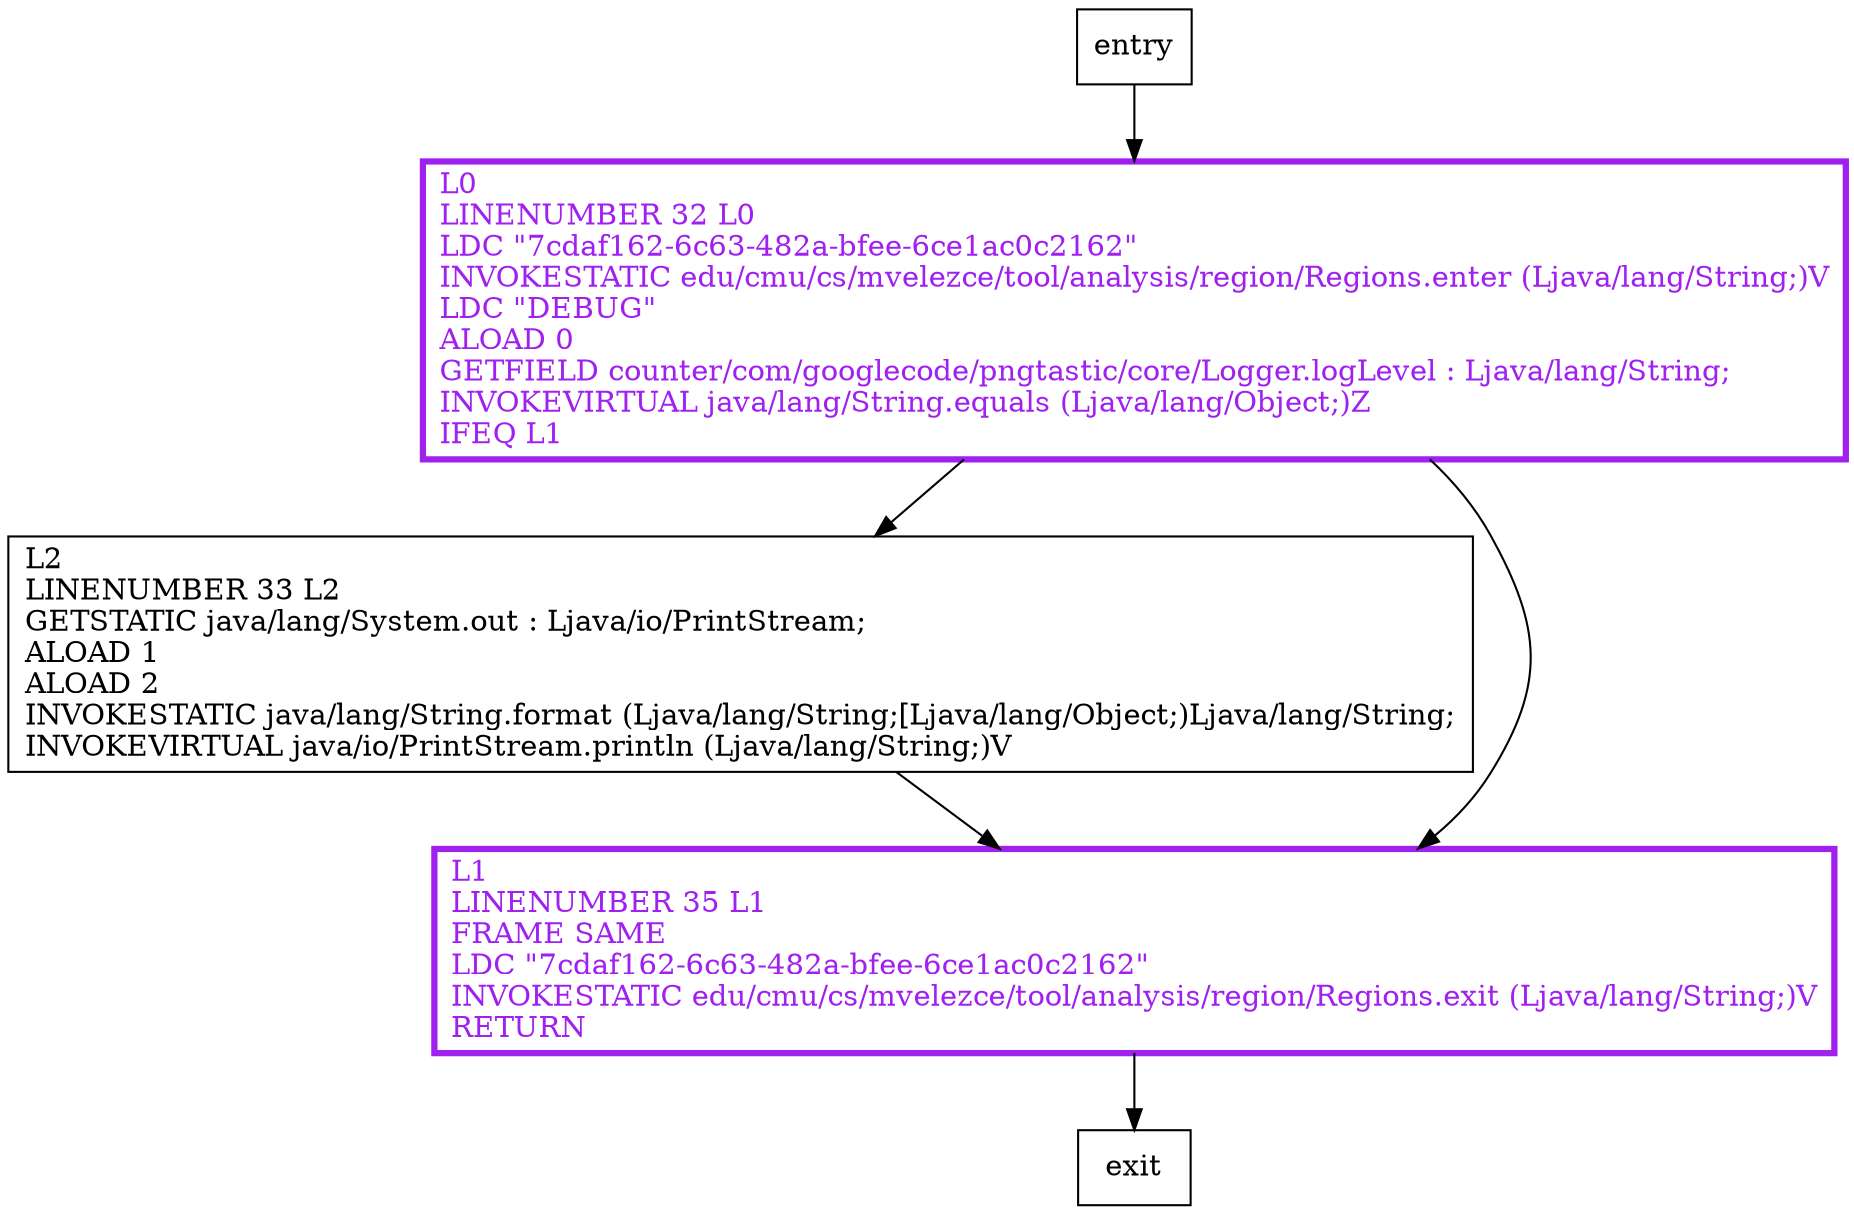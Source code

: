 digraph debug {
node [shape=record];
763355904 [label="L0\lLINENUMBER 32 L0\lLDC \"7cdaf162-6c63-482a-bfee-6ce1ac0c2162\"\lINVOKESTATIC edu/cmu/cs/mvelezce/tool/analysis/region/Regions.enter (Ljava/lang/String;)V\lLDC \"DEBUG\"\lALOAD 0\lGETFIELD counter/com/googlecode/pngtastic/core/Logger.logLevel : Ljava/lang/String;\lINVOKEVIRTUAL java/lang/String.equals (Ljava/lang/Object;)Z\lIFEQ L1\l"];
582544112 [label="L2\lLINENUMBER 33 L2\lGETSTATIC java/lang/System.out : Ljava/io/PrintStream;\lALOAD 1\lALOAD 2\lINVOKESTATIC java/lang/String.format (Ljava/lang/String;[Ljava/lang/Object;)Ljava/lang/String;\lINVOKEVIRTUAL java/io/PrintStream.println (Ljava/lang/String;)V\l"];
1966562224 [label="L1\lLINENUMBER 35 L1\lFRAME SAME\lLDC \"7cdaf162-6c63-482a-bfee-6ce1ac0c2162\"\lINVOKESTATIC edu/cmu/cs/mvelezce/tool/analysis/region/Regions.exit (Ljava/lang/String;)V\lRETURN\l"];
entry;
exit;
entry -> 763355904;
763355904 -> 582544112;
763355904 -> 1966562224;
582544112 -> 1966562224;
1966562224 -> exit;
763355904[fontcolor="purple", penwidth=3, color="purple"];
1966562224[fontcolor="purple", penwidth=3, color="purple"];
}
